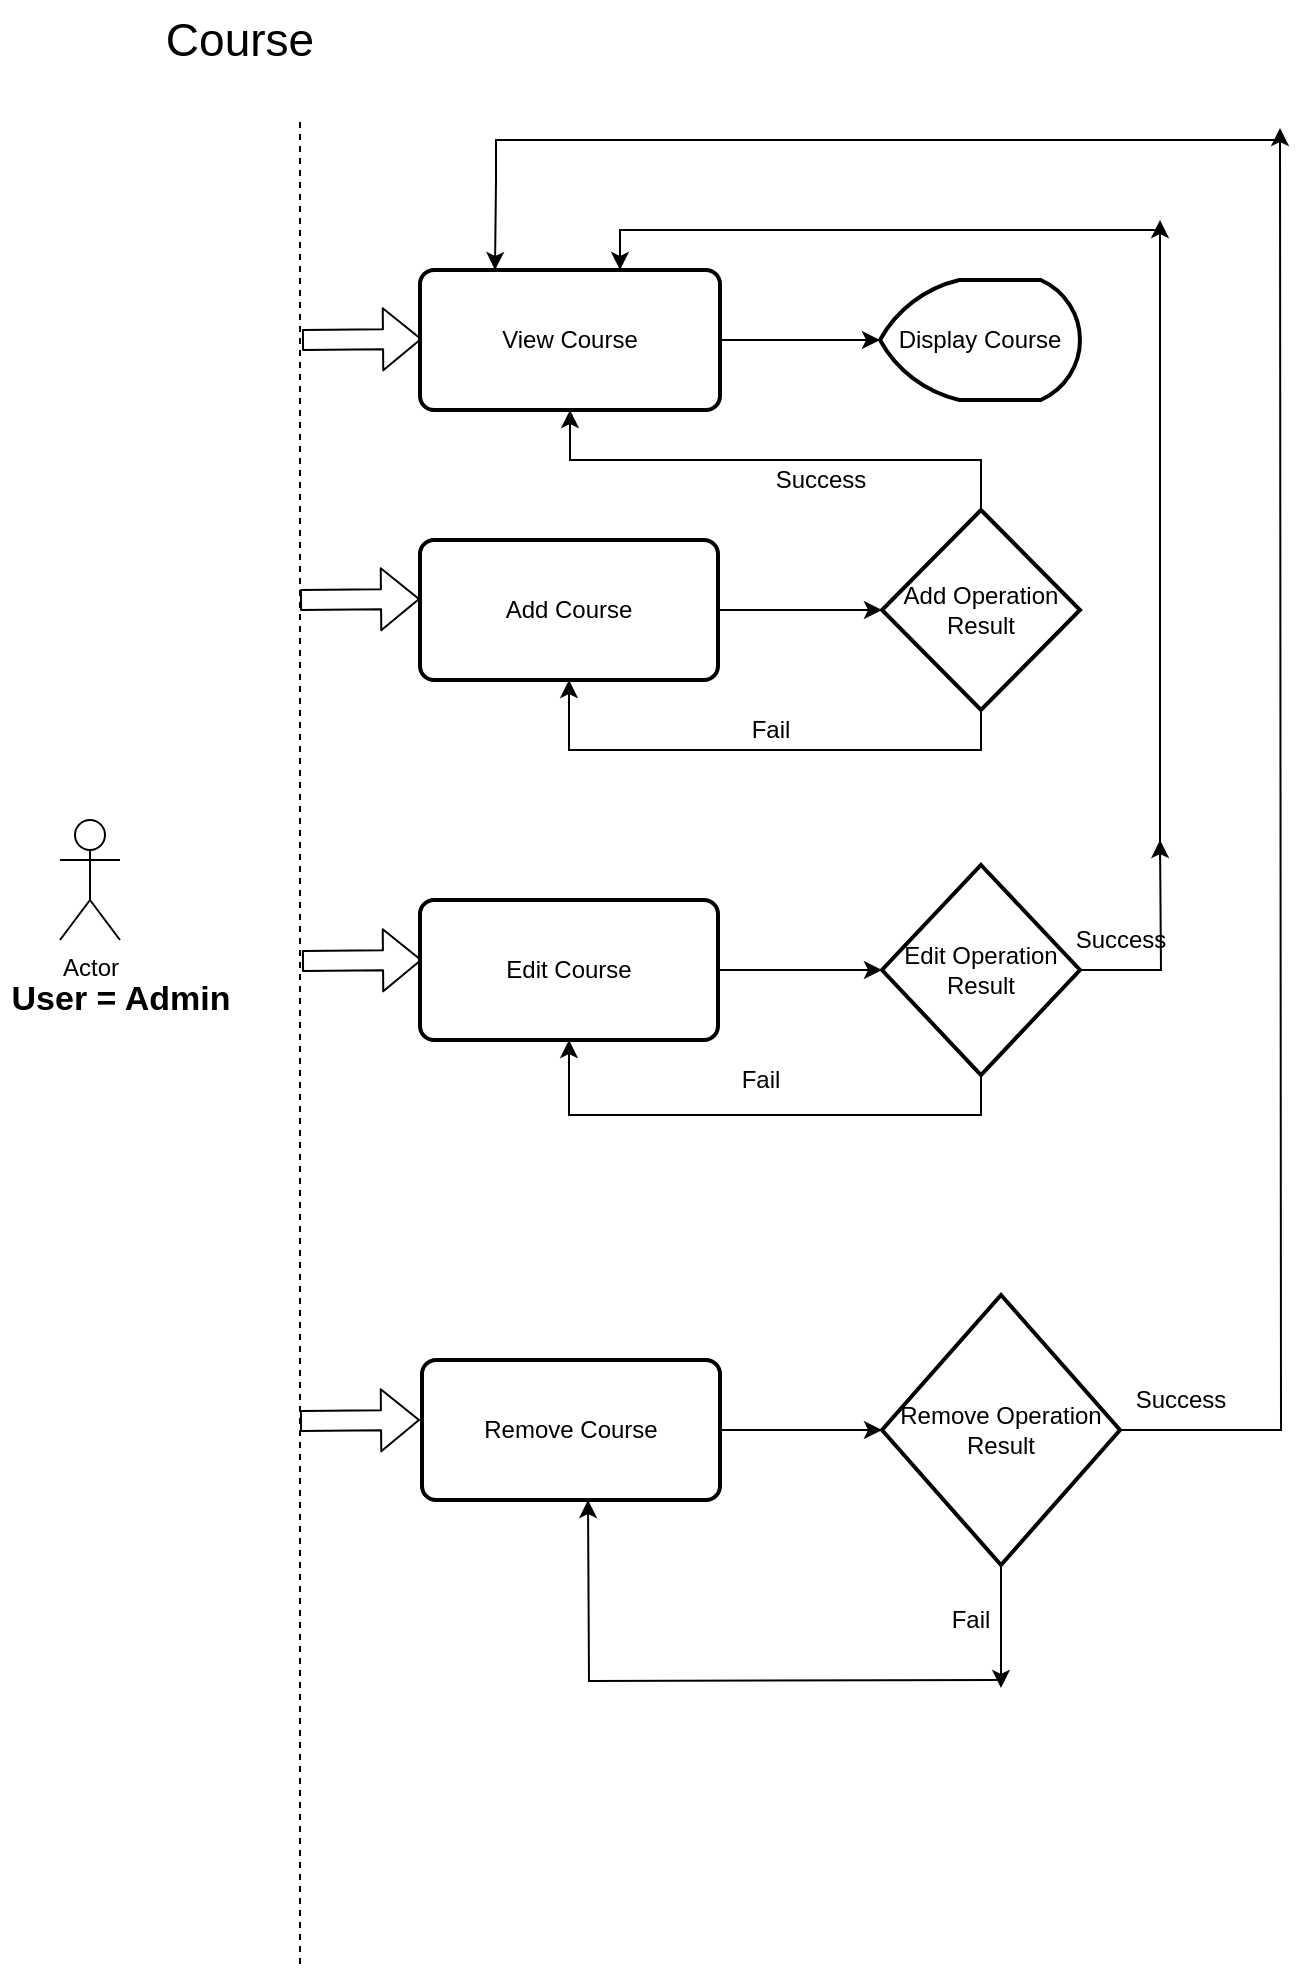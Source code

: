 <mxfile version="14.8.0" type="device"><diagram id="vqaQlGMWqDD1lRaRvaN_" name="Page-1"><mxGraphModel dx="868" dy="393" grid="1" gridSize="10" guides="1" tooltips="1" connect="1" arrows="1" fold="1" page="1" pageScale="1" pageWidth="850" pageHeight="1100" math="0" shadow="0"><root><mxCell id="0"/><mxCell id="1" parent="0"/><mxCell id="piEB9VUzyfzKmvWc2Psv-14" style="edgeStyle=orthogonalEdgeStyle;rounded=0;orthogonalLoop=1;jettySize=auto;html=1;entryX=0;entryY=0.5;entryDx=0;entryDy=0;entryPerimeter=0;" parent="1" source="piEB9VUzyfzKmvWc2Psv-2" target="piEB9VUzyfzKmvWc2Psv-6" edge="1"><mxGeometry relative="1" as="geometry"/></mxCell><mxCell id="piEB9VUzyfzKmvWc2Psv-2" value="View Course" style="rounded=1;whiteSpace=wrap;html=1;absoluteArcSize=1;arcSize=14;strokeWidth=2;" parent="1" vertex="1"><mxGeometry x="220" y="155" width="150" height="70" as="geometry"/></mxCell><mxCell id="piEB9VUzyfzKmvWc2Psv-23" style="edgeStyle=orthogonalEdgeStyle;rounded=0;orthogonalLoop=1;jettySize=auto;html=1;entryX=0;entryY=0.5;entryDx=0;entryDy=0;entryPerimeter=0;" parent="1" source="piEB9VUzyfzKmvWc2Psv-3" target="piEB9VUzyfzKmvWc2Psv-7" edge="1"><mxGeometry relative="1" as="geometry"/></mxCell><mxCell id="piEB9VUzyfzKmvWc2Psv-3" value="Add Course" style="rounded=1;whiteSpace=wrap;html=1;absoluteArcSize=1;arcSize=14;strokeWidth=2;" parent="1" vertex="1"><mxGeometry x="220" y="290" width="149" height="70" as="geometry"/></mxCell><mxCell id="piEB9VUzyfzKmvWc2Psv-24" style="edgeStyle=orthogonalEdgeStyle;rounded=0;orthogonalLoop=1;jettySize=auto;html=1;entryX=0;entryY=0.5;entryDx=0;entryDy=0;entryPerimeter=0;" parent="1" source="piEB9VUzyfzKmvWc2Psv-4" target="piEB9VUzyfzKmvWc2Psv-15" edge="1"><mxGeometry relative="1" as="geometry"/></mxCell><mxCell id="piEB9VUzyfzKmvWc2Psv-4" value="Edit Course" style="rounded=1;whiteSpace=wrap;html=1;absoluteArcSize=1;arcSize=14;strokeWidth=2;" parent="1" vertex="1"><mxGeometry x="220" y="470" width="149" height="70" as="geometry"/></mxCell><mxCell id="piEB9VUzyfzKmvWc2Psv-32" style="edgeStyle=orthogonalEdgeStyle;rounded=0;orthogonalLoop=1;jettySize=auto;html=1;entryX=0;entryY=0.5;entryDx=0;entryDy=0;entryPerimeter=0;" parent="1" source="piEB9VUzyfzKmvWc2Psv-5" target="piEB9VUzyfzKmvWc2Psv-25" edge="1"><mxGeometry relative="1" as="geometry"/></mxCell><mxCell id="piEB9VUzyfzKmvWc2Psv-5" value="Remove Course" style="rounded=1;whiteSpace=wrap;html=1;absoluteArcSize=1;arcSize=14;strokeWidth=2;" parent="1" vertex="1"><mxGeometry x="221" y="700" width="149" height="70" as="geometry"/></mxCell><mxCell id="piEB9VUzyfzKmvWc2Psv-6" value="Display Course" style="strokeWidth=2;html=1;shape=mxgraph.flowchart.display;whiteSpace=wrap;" parent="1" vertex="1"><mxGeometry x="450" y="160" width="100" height="60" as="geometry"/></mxCell><mxCell id="piEB9VUzyfzKmvWc2Psv-8" style="edgeStyle=orthogonalEdgeStyle;rounded=0;orthogonalLoop=1;jettySize=auto;html=1;exitX=0.5;exitY=0;exitDx=0;exitDy=0;exitPerimeter=0;entryX=0.5;entryY=1;entryDx=0;entryDy=0;" parent="1" source="piEB9VUzyfzKmvWc2Psv-7" target="piEB9VUzyfzKmvWc2Psv-2" edge="1"><mxGeometry relative="1" as="geometry"><mxPoint x="670" y="325" as="targetPoint"/></mxGeometry></mxCell><mxCell id="piEB9VUzyfzKmvWc2Psv-7" value="Add Operation Result" style="strokeWidth=2;html=1;shape=mxgraph.flowchart.decision;whiteSpace=wrap;" parent="1" vertex="1"><mxGeometry x="451" y="275" width="99" height="100" as="geometry"/></mxCell><mxCell id="piEB9VUzyfzKmvWc2Psv-9" value="Success" style="text;html=1;align=center;verticalAlign=middle;resizable=0;points=[];autosize=1;strokeColor=none;" parent="1" vertex="1"><mxGeometry x="390" y="250" width="60" height="20" as="geometry"/></mxCell><mxCell id="piEB9VUzyfzKmvWc2Psv-12" style="edgeStyle=orthogonalEdgeStyle;rounded=0;orthogonalLoop=1;jettySize=auto;html=1;exitX=0.5;exitY=1;exitDx=0;exitDy=0;exitPerimeter=0;entryX=0.5;entryY=1;entryDx=0;entryDy=0;" parent="1" source="piEB9VUzyfzKmvWc2Psv-7" target="piEB9VUzyfzKmvWc2Psv-3" edge="1"><mxGeometry relative="1" as="geometry"><mxPoint x="450" y="410" as="targetPoint"/><mxPoint x="500" y="390" as="sourcePoint"/></mxGeometry></mxCell><mxCell id="piEB9VUzyfzKmvWc2Psv-13" value="Fail" style="text;html=1;align=center;verticalAlign=middle;resizable=0;points=[];autosize=1;strokeColor=none;" parent="1" vertex="1"><mxGeometry x="380" y="375" width="30" height="20" as="geometry"/></mxCell><mxCell id="piEB9VUzyfzKmvWc2Psv-16" style="edgeStyle=orthogonalEdgeStyle;rounded=0;orthogonalLoop=1;jettySize=auto;html=1;exitX=1;exitY=0.5;exitDx=0;exitDy=0;exitPerimeter=0;" parent="1" source="piEB9VUzyfzKmvWc2Psv-15" edge="1"><mxGeometry relative="1" as="geometry"><mxPoint x="590" y="440" as="targetPoint"/></mxGeometry></mxCell><mxCell id="piEB9VUzyfzKmvWc2Psv-15" value="Edit Operation Result" style="strokeWidth=2;html=1;shape=mxgraph.flowchart.decision;whiteSpace=wrap;" parent="1" vertex="1"><mxGeometry x="451" y="452.5" width="99" height="105" as="geometry"/></mxCell><mxCell id="piEB9VUzyfzKmvWc2Psv-17" style="edgeStyle=orthogonalEdgeStyle;rounded=0;orthogonalLoop=1;jettySize=auto;html=1;" parent="1" edge="1"><mxGeometry relative="1" as="geometry"><mxPoint x="590" y="130" as="targetPoint"/><mxPoint x="590" y="450" as="sourcePoint"/></mxGeometry></mxCell><mxCell id="piEB9VUzyfzKmvWc2Psv-18" style="edgeStyle=orthogonalEdgeStyle;rounded=0;orthogonalLoop=1;jettySize=auto;html=1;" parent="1" edge="1"><mxGeometry relative="1" as="geometry"><mxPoint x="320" y="155" as="targetPoint"/><mxPoint x="590" y="135" as="sourcePoint"/><Array as="points"><mxPoint x="320" y="135"/></Array></mxGeometry></mxCell><mxCell id="piEB9VUzyfzKmvWc2Psv-20" style="edgeStyle=orthogonalEdgeStyle;rounded=0;orthogonalLoop=1;jettySize=auto;html=1;entryX=0.5;entryY=1;entryDx=0;entryDy=0;exitX=0.5;exitY=1;exitDx=0;exitDy=0;exitPerimeter=0;" parent="1" source="piEB9VUzyfzKmvWc2Psv-15" target="piEB9VUzyfzKmvWc2Psv-4" edge="1"><mxGeometry relative="1" as="geometry"><mxPoint x="600" y="210" as="targetPoint"/><mxPoint x="510" y="540" as="sourcePoint"/></mxGeometry></mxCell><mxCell id="piEB9VUzyfzKmvWc2Psv-21" value="Fail" style="text;html=1;align=center;verticalAlign=middle;resizable=0;points=[];autosize=1;strokeColor=none;" parent="1" vertex="1"><mxGeometry x="375" y="550" width="30" height="20" as="geometry"/></mxCell><mxCell id="piEB9VUzyfzKmvWc2Psv-22" value="Success" style="text;html=1;align=center;verticalAlign=middle;resizable=0;points=[];autosize=1;strokeColor=none;" parent="1" vertex="1"><mxGeometry x="540" y="480" width="60" height="20" as="geometry"/></mxCell><mxCell id="piEB9VUzyfzKmvWc2Psv-26" style="edgeStyle=orthogonalEdgeStyle;rounded=0;orthogonalLoop=1;jettySize=auto;html=1;" parent="1" source="piEB9VUzyfzKmvWc2Psv-25" edge="1"><mxGeometry relative="1" as="geometry"><mxPoint x="650" y="84" as="targetPoint"/></mxGeometry></mxCell><mxCell id="piEB9VUzyfzKmvWc2Psv-29" style="edgeStyle=orthogonalEdgeStyle;rounded=0;orthogonalLoop=1;jettySize=auto;html=1;" parent="1" source="piEB9VUzyfzKmvWc2Psv-25" edge="1"><mxGeometry relative="1" as="geometry"><mxPoint x="510.5" y="864" as="targetPoint"/></mxGeometry></mxCell><mxCell id="piEB9VUzyfzKmvWc2Psv-25" value="Remove Operation Result" style="strokeWidth=2;html=1;shape=mxgraph.flowchart.decision;whiteSpace=wrap;" parent="1" vertex="1"><mxGeometry x="451" y="667.5" width="119" height="135" as="geometry"/></mxCell><mxCell id="piEB9VUzyfzKmvWc2Psv-27" style="edgeStyle=orthogonalEdgeStyle;rounded=0;orthogonalLoop=1;jettySize=auto;html=1;entryX=0.25;entryY=0;entryDx=0;entryDy=0;" parent="1" target="piEB9VUzyfzKmvWc2Psv-2" edge="1"><mxGeometry relative="1" as="geometry"><mxPoint x="280" y="150" as="targetPoint"/><mxPoint x="650" y="90" as="sourcePoint"/><Array as="points"><mxPoint x="258" y="90"/><mxPoint x="258" y="110"/></Array></mxGeometry></mxCell><mxCell id="piEB9VUzyfzKmvWc2Psv-28" value="Success" style="text;html=1;align=center;verticalAlign=middle;resizable=0;points=[];autosize=1;strokeColor=none;" parent="1" vertex="1"><mxGeometry x="570" y="710" width="60" height="20" as="geometry"/></mxCell><mxCell id="piEB9VUzyfzKmvWc2Psv-30" style="edgeStyle=orthogonalEdgeStyle;rounded=0;orthogonalLoop=1;jettySize=auto;html=1;" parent="1" edge="1"><mxGeometry relative="1" as="geometry"><mxPoint x="304" y="770" as="targetPoint"/><mxPoint x="510" y="860" as="sourcePoint"/></mxGeometry></mxCell><mxCell id="piEB9VUzyfzKmvWc2Psv-31" value="Fail" style="text;html=1;align=center;verticalAlign=middle;resizable=0;points=[];autosize=1;strokeColor=none;" parent="1" vertex="1"><mxGeometry x="480" y="820" width="30" height="20" as="geometry"/></mxCell><mxCell id="piEB9VUzyfzKmvWc2Psv-33" value="" style="endArrow=none;dashed=1;html=1;" parent="1" edge="1"><mxGeometry width="50" height="50" relative="1" as="geometry"><mxPoint x="160" y="1002" as="sourcePoint"/><mxPoint x="160" y="80" as="targetPoint"/></mxGeometry></mxCell><mxCell id="piEB9VUzyfzKmvWc2Psv-35" value="Actor" style="shape=umlActor;verticalLabelPosition=bottom;verticalAlign=top;html=1;outlineConnect=0;" parent="1" vertex="1"><mxGeometry x="40" y="430" width="30" height="60" as="geometry"/></mxCell><mxCell id="piEB9VUzyfzKmvWc2Psv-36" value="Course" style="text;html=1;strokeColor=none;fillColor=none;align=center;verticalAlign=middle;whiteSpace=wrap;rounded=0;fontSize=23;" parent="1" vertex="1"><mxGeometry x="20" y="20" width="220" height="40" as="geometry"/></mxCell><mxCell id="tjYAL6-55XOeXQYsdh0H-1" value="" style="shape=flexArrow;endArrow=classic;html=1;fontSize=23;entryX=0;entryY=0.5;entryDx=0;entryDy=0;" parent="1" edge="1"><mxGeometry width="50" height="50" relative="1" as="geometry"><mxPoint x="161" y="190" as="sourcePoint"/><mxPoint x="221" y="189.5" as="targetPoint"/></mxGeometry></mxCell><mxCell id="tjYAL6-55XOeXQYsdh0H-2" value="" style="shape=flexArrow;endArrow=classic;html=1;fontSize=23;entryX=0;entryY=0.5;entryDx=0;entryDy=0;" parent="1" edge="1"><mxGeometry width="50" height="50" relative="1" as="geometry"><mxPoint x="160" y="320" as="sourcePoint"/><mxPoint x="220" y="319.5" as="targetPoint"/></mxGeometry></mxCell><mxCell id="tjYAL6-55XOeXQYsdh0H-3" value="" style="shape=flexArrow;endArrow=classic;html=1;fontSize=23;entryX=0;entryY=0.5;entryDx=0;entryDy=0;" parent="1" edge="1"><mxGeometry width="50" height="50" relative="1" as="geometry"><mxPoint x="161" y="500.5" as="sourcePoint"/><mxPoint x="221" y="500" as="targetPoint"/></mxGeometry></mxCell><mxCell id="tjYAL6-55XOeXQYsdh0H-4" value="" style="shape=flexArrow;endArrow=classic;html=1;fontSize=23;entryX=0;entryY=0.5;entryDx=0;entryDy=0;" parent="1" edge="1"><mxGeometry width="50" height="50" relative="1" as="geometry"><mxPoint x="160" y="730.5" as="sourcePoint"/><mxPoint x="220" y="730" as="targetPoint"/></mxGeometry></mxCell><mxCell id="CQzECIY1ZJ-qDl90S587-1" value="&lt;font style=&quot;font-size: 17px&quot;&gt;&lt;b&gt;User = Admin&lt;/b&gt;&lt;/font&gt;" style="text;html=1;align=center;verticalAlign=middle;resizable=0;points=[];autosize=1;strokeColor=none;" vertex="1" parent="1"><mxGeometry x="10" y="510" width="120" height="20" as="geometry"/></mxCell></root></mxGraphModel></diagram></mxfile>